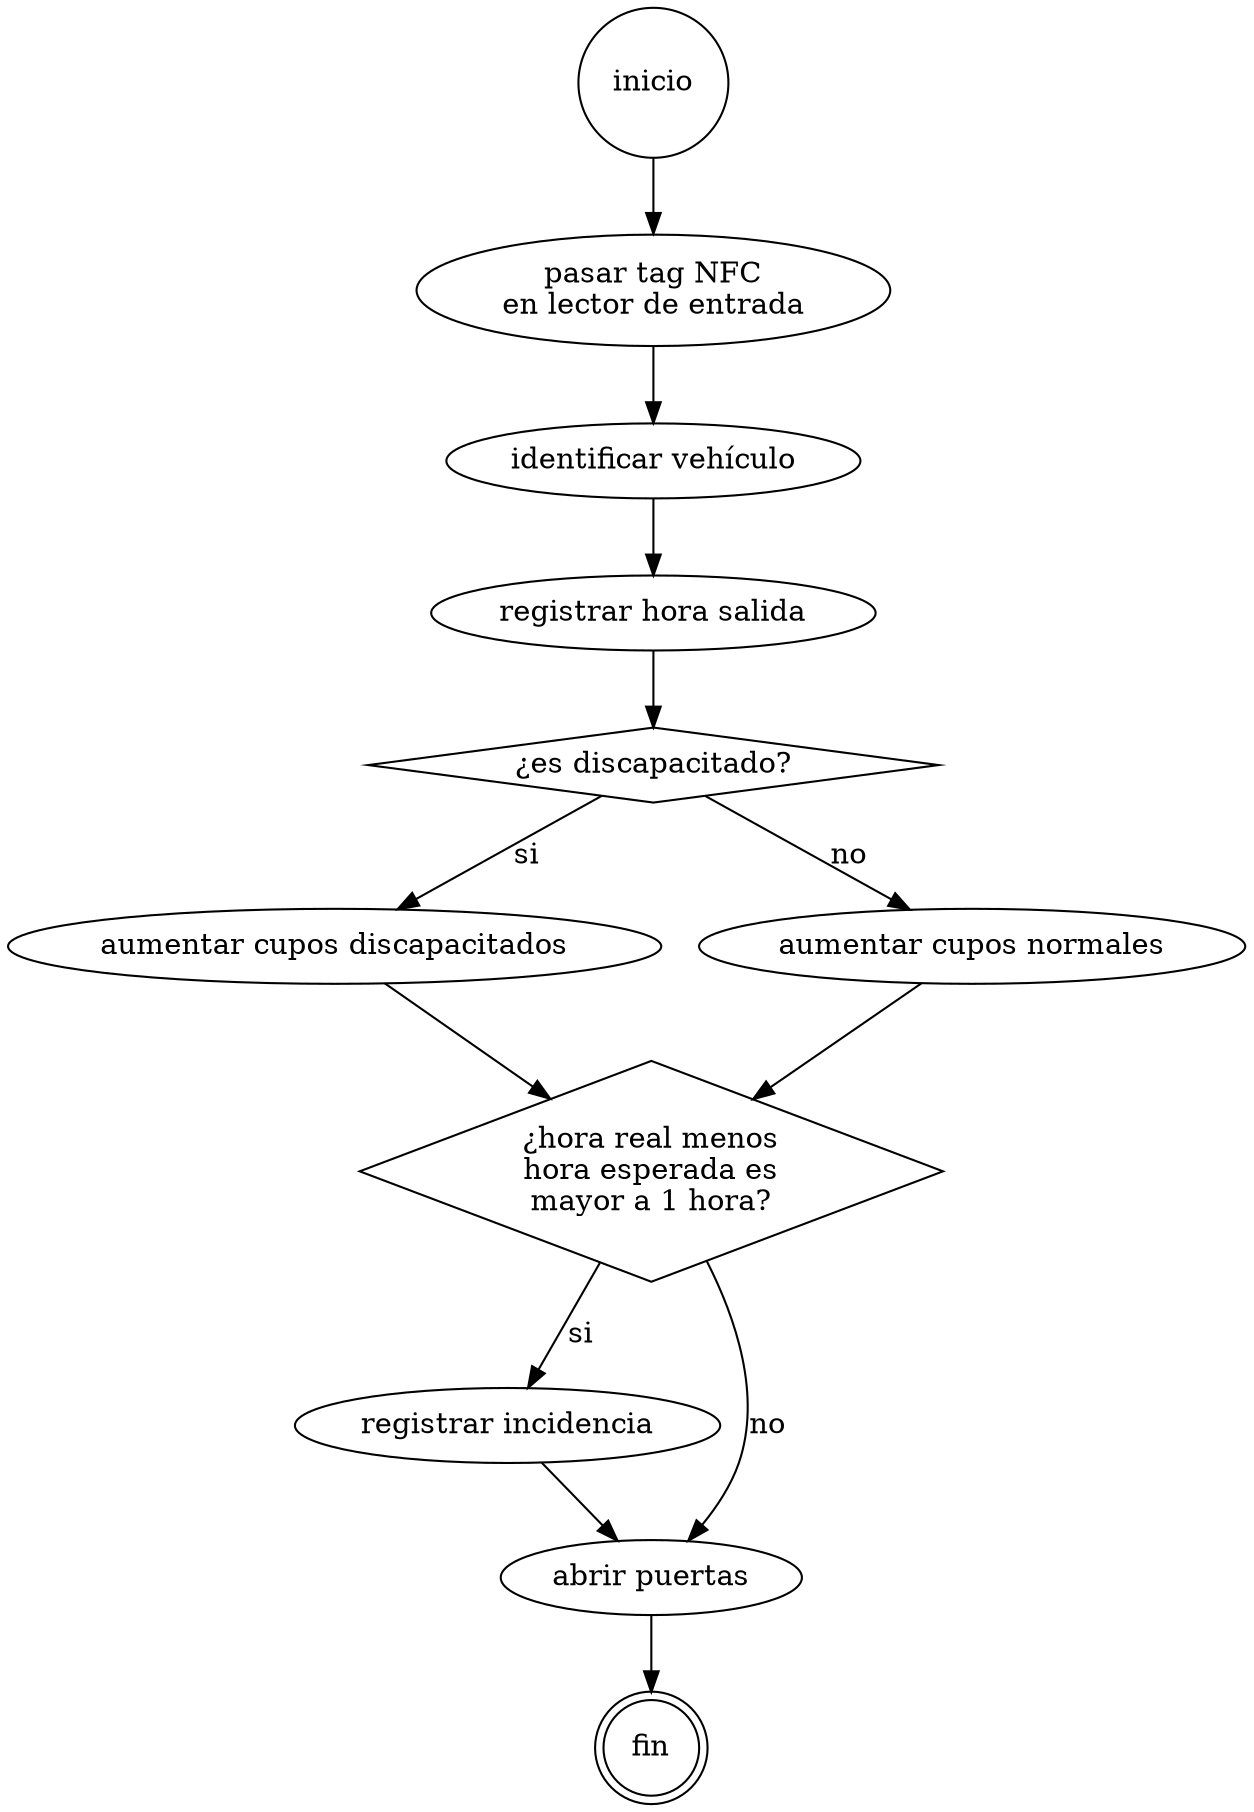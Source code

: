/*
  Proceso de Salida de Vehículo Automóvil.
  Author: Jorge Ulises Useche Cuellar
*/

digraph SalidaVehiculo {
  inicio -> tag_nfc -> id_veh -> reg_salida -> es_disca;
  es_disca -> cupos_disc_l1 [label="si"];
  es_disca -> cupos_norm_l1 [label="no"];

  cupos_disc_l1 -> resta_real_esper;
  cupos_norm_l1 -> resta_real_esper;

  resta_real_esper -> reg_incidencia [label="si"];
  resta_real_esper -> abrir_puertas [label="no"];

  reg_incidencia -> abrir_puertas;

  abrir_puertas -> fin;

  tag_nfc [label="pasar tag NFC\nen lector de entrada"];
  id_veh [label="identificar vehículo"];
  reg_salida [label="registrar hora salida"];
  es_disca [label="¿es discapacitado?"];
  cupos_disc_l1 [label="aumentar cupos discapacitados"];
  cupos_norm_l1 [label="aumentar cupos normales"];
  resta_real_esper [label="¿hora real menos\nhora esperada es\nmayor a 1 hora?"];
  reg_incidencia [label="registrar incidencia"];
  abrir_puertas [label="abrir puertas"];

  inicio [shape=circle];
  es_disca, resta_real_esper [shape=diamond];
  fin [shape=doublecircle];
}
